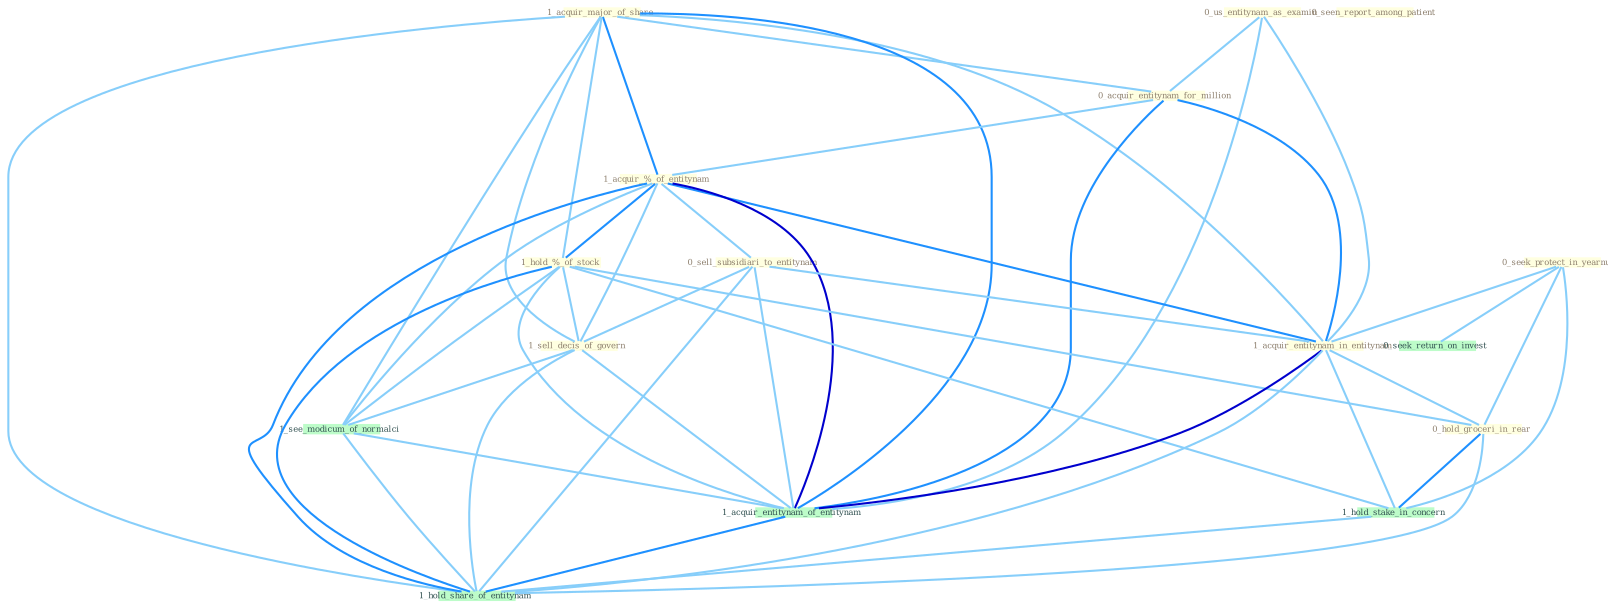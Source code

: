 Graph G{ 
    node
    [shape=polygon,style=filled,width=.5,height=.06,color="#BDFCC9",fixedsize=true,fontsize=4,
    fontcolor="#2f4f4f"];
    {node
    [color="#ffffe0", fontcolor="#8b7d6b"] "0_us_entitynam_as_examin " "0_seen_report_among_patient " "1_acquir_major_of_share " "0_seek_protect_in_yearnum " "0_acquir_entitynam_for_million " "1_acquir_%_of_entitynam " "0_sell_subsidiari_to_entitynam " "1_hold_%_of_stock " "1_acquir_entitynam_in_entitynam " "1_sell_decis_of_govern " "0_hold_groceri_in_rear "}
{node [color="#fff0f5", fontcolor="#b22222"]}
edge [color="#B0E2FF"];

	"0_us_entitynam_as_examin " -- "0_acquir_entitynam_for_million " [w="1", color="#87cefa" ];
	"0_us_entitynam_as_examin " -- "1_acquir_entitynam_in_entitynam " [w="1", color="#87cefa" ];
	"0_us_entitynam_as_examin " -- "1_acquir_entitynam_of_entitynam " [w="1", color="#87cefa" ];
	"1_acquir_major_of_share " -- "0_acquir_entitynam_for_million " [w="1", color="#87cefa" ];
	"1_acquir_major_of_share " -- "1_acquir_%_of_entitynam " [w="2", color="#1e90ff" , len=0.8];
	"1_acquir_major_of_share " -- "1_hold_%_of_stock " [w="1", color="#87cefa" ];
	"1_acquir_major_of_share " -- "1_acquir_entitynam_in_entitynam " [w="1", color="#87cefa" ];
	"1_acquir_major_of_share " -- "1_sell_decis_of_govern " [w="1", color="#87cefa" ];
	"1_acquir_major_of_share " -- "1_see_modicum_of_normalci " [w="1", color="#87cefa" ];
	"1_acquir_major_of_share " -- "1_acquir_entitynam_of_entitynam " [w="2", color="#1e90ff" , len=0.8];
	"1_acquir_major_of_share " -- "1_hold_share_of_entitynam " [w="1", color="#87cefa" ];
	"0_seek_protect_in_yearnum " -- "1_acquir_entitynam_in_entitynam " [w="1", color="#87cefa" ];
	"0_seek_protect_in_yearnum " -- "0_hold_groceri_in_rear " [w="1", color="#87cefa" ];
	"0_seek_protect_in_yearnum " -- "1_hold_stake_in_concern " [w="1", color="#87cefa" ];
	"0_seek_protect_in_yearnum " -- "0_seek_return_on_invest " [w="1", color="#87cefa" ];
	"0_acquir_entitynam_for_million " -- "1_acquir_%_of_entitynam " [w="1", color="#87cefa" ];
	"0_acquir_entitynam_for_million " -- "1_acquir_entitynam_in_entitynam " [w="2", color="#1e90ff" , len=0.8];
	"0_acquir_entitynam_for_million " -- "1_acquir_entitynam_of_entitynam " [w="2", color="#1e90ff" , len=0.8];
	"1_acquir_%_of_entitynam " -- "0_sell_subsidiari_to_entitynam " [w="1", color="#87cefa" ];
	"1_acquir_%_of_entitynam " -- "1_hold_%_of_stock " [w="2", color="#1e90ff" , len=0.8];
	"1_acquir_%_of_entitynam " -- "1_acquir_entitynam_in_entitynam " [w="2", color="#1e90ff" , len=0.8];
	"1_acquir_%_of_entitynam " -- "1_sell_decis_of_govern " [w="1", color="#87cefa" ];
	"1_acquir_%_of_entitynam " -- "1_see_modicum_of_normalci " [w="1", color="#87cefa" ];
	"1_acquir_%_of_entitynam " -- "1_acquir_entitynam_of_entitynam " [w="3", color="#0000cd" , len=0.6];
	"1_acquir_%_of_entitynam " -- "1_hold_share_of_entitynam " [w="2", color="#1e90ff" , len=0.8];
	"0_sell_subsidiari_to_entitynam " -- "1_acquir_entitynam_in_entitynam " [w="1", color="#87cefa" ];
	"0_sell_subsidiari_to_entitynam " -- "1_sell_decis_of_govern " [w="1", color="#87cefa" ];
	"0_sell_subsidiari_to_entitynam " -- "1_acquir_entitynam_of_entitynam " [w="1", color="#87cefa" ];
	"0_sell_subsidiari_to_entitynam " -- "1_hold_share_of_entitynam " [w="1", color="#87cefa" ];
	"1_hold_%_of_stock " -- "1_sell_decis_of_govern " [w="1", color="#87cefa" ];
	"1_hold_%_of_stock " -- "0_hold_groceri_in_rear " [w="1", color="#87cefa" ];
	"1_hold_%_of_stock " -- "1_hold_stake_in_concern " [w="1", color="#87cefa" ];
	"1_hold_%_of_stock " -- "1_see_modicum_of_normalci " [w="1", color="#87cefa" ];
	"1_hold_%_of_stock " -- "1_acquir_entitynam_of_entitynam " [w="1", color="#87cefa" ];
	"1_hold_%_of_stock " -- "1_hold_share_of_entitynam " [w="2", color="#1e90ff" , len=0.8];
	"1_acquir_entitynam_in_entitynam " -- "0_hold_groceri_in_rear " [w="1", color="#87cefa" ];
	"1_acquir_entitynam_in_entitynam " -- "1_hold_stake_in_concern " [w="1", color="#87cefa" ];
	"1_acquir_entitynam_in_entitynam " -- "1_acquir_entitynam_of_entitynam " [w="3", color="#0000cd" , len=0.6];
	"1_acquir_entitynam_in_entitynam " -- "1_hold_share_of_entitynam " [w="1", color="#87cefa" ];
	"1_sell_decis_of_govern " -- "1_see_modicum_of_normalci " [w="1", color="#87cefa" ];
	"1_sell_decis_of_govern " -- "1_acquir_entitynam_of_entitynam " [w="1", color="#87cefa" ];
	"1_sell_decis_of_govern " -- "1_hold_share_of_entitynam " [w="1", color="#87cefa" ];
	"0_hold_groceri_in_rear " -- "1_hold_stake_in_concern " [w="2", color="#1e90ff" , len=0.8];
	"0_hold_groceri_in_rear " -- "1_hold_share_of_entitynam " [w="1", color="#87cefa" ];
	"1_hold_stake_in_concern " -- "1_hold_share_of_entitynam " [w="1", color="#87cefa" ];
	"1_see_modicum_of_normalci " -- "1_acquir_entitynam_of_entitynam " [w="1", color="#87cefa" ];
	"1_see_modicum_of_normalci " -- "1_hold_share_of_entitynam " [w="1", color="#87cefa" ];
	"1_acquir_entitynam_of_entitynam " -- "1_hold_share_of_entitynam " [w="2", color="#1e90ff" , len=0.8];
}